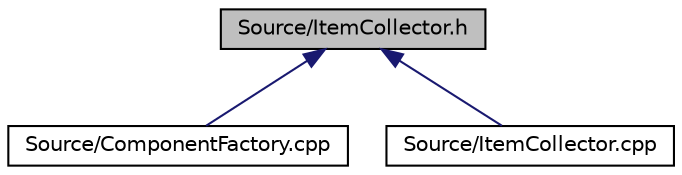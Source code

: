 digraph "Source/ItemCollector.h"
{
 // LATEX_PDF_SIZE
  edge [fontname="Helvetica",fontsize="10",labelfontname="Helvetica",labelfontsize="10"];
  node [fontname="Helvetica",fontsize="10",shape=record];
  Node1 [label="Source/ItemCollector.h",height=0.2,width=0.4,color="black", fillcolor="grey75", style="filled", fontcolor="black",tooltip="Component that attracts and collects item entities in the world."];
  Node1 -> Node2 [dir="back",color="midnightblue",fontsize="10",style="solid",fontname="Helvetica"];
  Node2 [label="Source/ComponentFactory.cpp",height=0.2,width=0.4,color="black", fillcolor="white", style="filled",URL="$dc/def/ComponentFactory_8cpp.html",tooltip="Definitions for the component factory class."];
  Node1 -> Node3 [dir="back",color="midnightblue",fontsize="10",style="solid",fontname="Helvetica"];
  Node3 [label="Source/ItemCollector.cpp",height=0.2,width=0.4,color="black", fillcolor="white", style="filled",URL="$d1/db9/ItemCollector_8cpp.html",tooltip="Component that attracts and collects item entities in the world."];
}

